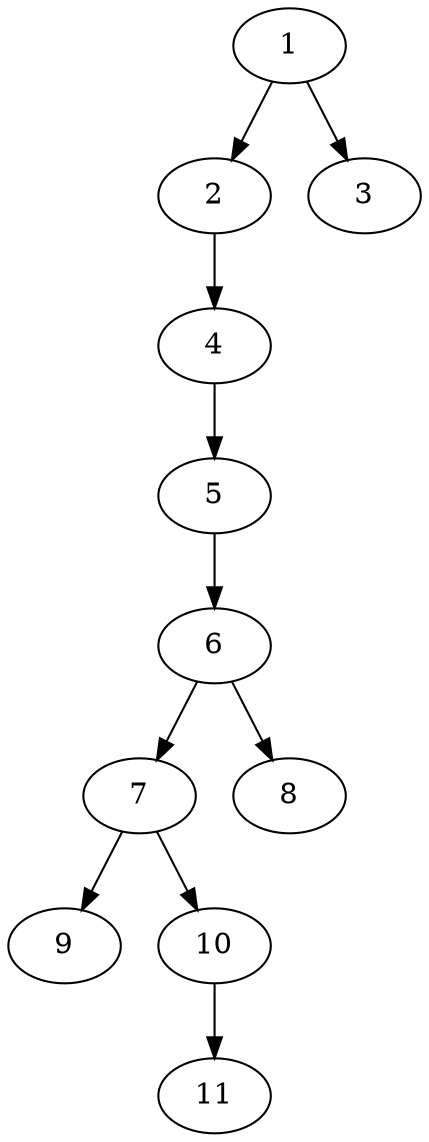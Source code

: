 // DAG (tier=1-easy, mode=compute, n=11, ccr=0.252, fat=0.370, density=0.270, regular=0.775, jump=0.024, mindata=262144, maxdata=2097152)
// DAG automatically generated by daggen at Sun Aug 24 16:33:32 2025
// /home/ermia/Project/Environments/daggen/bin/daggen --dot --ccr 0.252 --fat 0.370 --regular 0.775 --density 0.270 --jump 0.024 --mindata 262144 --maxdata 2097152 -n 11 
digraph G {
  1 [size="12700154264550568", alpha="0.03", expect_size="6350077132275284"]
  1 -> 2 [size ="6719484723200"]
  1 -> 3 [size ="6719484723200"]
  2 [size="3133260879244558336", alpha="0.19", expect_size="1566630439622279168"]
  2 -> 4 [size ="17129881468928"]
  3 [size="57477846134026264", alpha="0.07", expect_size="28738923067013132"]
  4 [size="32238466604133180", alpha="0.01", expect_size="16119233302066590"]
  4 -> 5 [size ="12960810401792"]
  5 [size="8837080817457954816", alpha="0.16", expect_size="4418540408728977408"]
  5 -> 6 [size ="34194994495488"]
  6 [size="35087418787931080", alpha="0.06", expect_size="17543709393965540"]
  6 -> 7 [size ="27878104236032"]
  6 -> 8 [size ="27878104236032"]
  7 [size="293185831696338", alpha="0.07", expect_size="146592915848169"]
  7 -> 9 [size ="7038511874048"]
  7 -> 10 [size ="7038511874048"]
  8 [size="4508678257539520", alpha="0.12", expect_size="2254339128769760"]
  9 [size="1138963209134972", alpha="0.16", expect_size="569481604567486"]
  10 [size="4379967776556256", alpha="0.03", expect_size="2189983888278128"]
  10 -> 11 [size ="4360742371328"]
  11 [size="65549643294356", alpha="0.12", expect_size="32774821647178"]
}